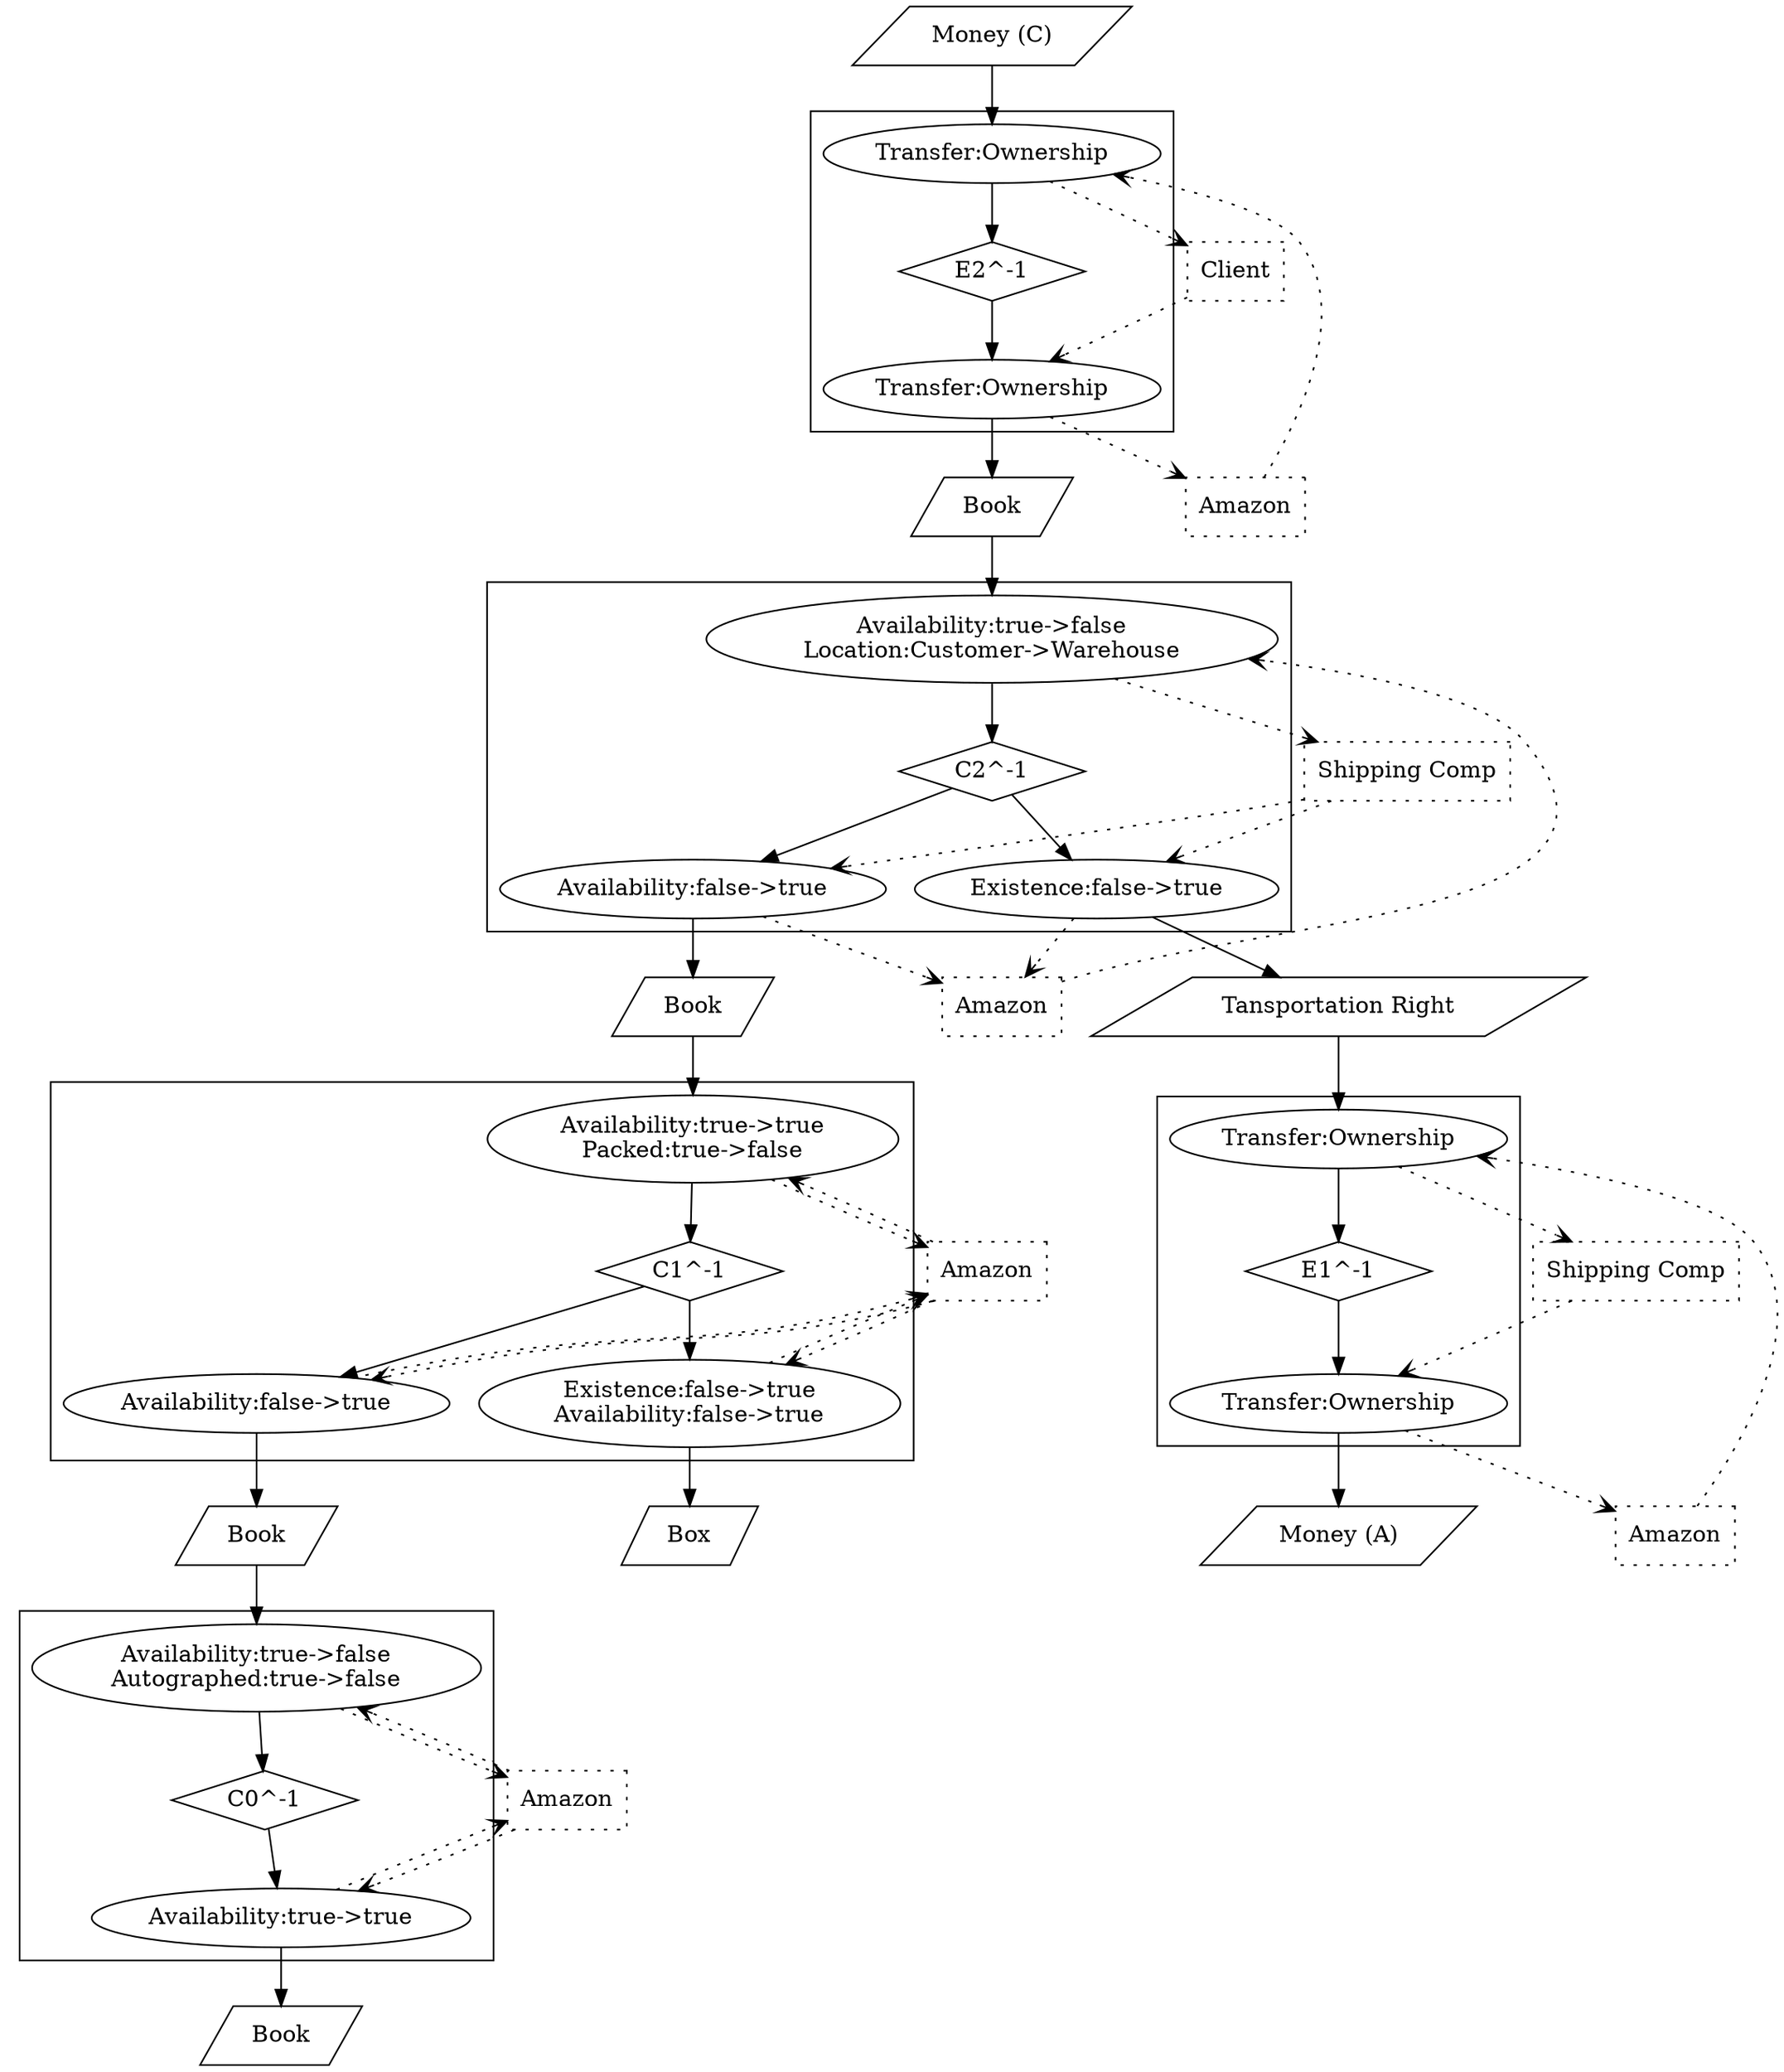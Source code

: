 digraph AmazonShipDeliver_saga {
	compound=true;
	concentrate=true;
	rankdir=TB;
	Ress3 [shape="parallelogram", label="Money (C)"];
	Ress7 [shape="parallelogram", label="Book"];
	Ress14 [shape="parallelogram", label="Book"];
	Ress16 [shape="parallelogram", label="Tansportation Right"];
	Ress22 [shape="parallelogram", label="Book"];
	Ress24 [shape="parallelogram", label="Box"];
	Ress30 [shape="parallelogram", label="Book"];
	Ress37 [shape="parallelogram", label="Money (A)"];

	subgraph cluster0 {
		C1 [shape=diamond, label="E2^-1"];
		DEvt2 [label="Transfer:Ownership"];
		DEvt2 -> C1
		IEvt6 [label="Transfer:Ownership"];
		C1 -> IEvt6
	}
	Ress3 -> DEvt2
	Agent4 [shape=box, label="Amazon", style="dotted"];
	Agent5 [shape=box, label="Client", style="dotted"];
	Agent4 -> DEvt2 [style=dotted, arrowhead=vee];
	DEvt2 -> Agent5 [style=dotted, arrowhead=vee];
	IEvt6 -> Ress7
	Agent5 -> IEvt6 [style=dotted, arrowhead=vee];
	IEvt6 -> Agent4 [style=dotted, arrowhead=vee];
	subgraph cluster8 {
		C9 [shape=diamond, label="C2^-1"];
		DEvt10 [label="Availability:true->false\nLocation:Customer->Warehouse"];
		DEvt10 -> C9
		IEvt13 [label="Availability:false->true"];
		C9 -> IEvt13
		IEvt15 [label="Existence:false->true"];
		C9 -> IEvt15
	}
	Ress7 -> DEvt10
	Agent11 [shape=box, label="Amazon", style="dotted"];
	Agent12 [shape=box, label="Shipping Comp", style="dotted"];
	Agent11 -> DEvt10 [style=dotted, arrowhead=vee];
	DEvt10 -> Agent12 [style=dotted, arrowhead=vee];
	IEvt13 -> Ress14
	Agent12 -> IEvt13 [style=dotted, arrowhead=vee];
	IEvt13 -> Agent11 [style=dotted, arrowhead=vee];
	IEvt15 -> Ress16
	Agent12 -> IEvt15 [style=dotted, arrowhead=vee];
	IEvt15 -> Agent11 [style=dotted, arrowhead=vee];
	subgraph cluster17 {
		C18 [shape=diamond, label="C1^-1"];
		DEvt19 [label="Availability:true->true\nPacked:true->false"];
		DEvt19 -> C18
		IEvt21 [label="Availability:false->true"];
		C18 -> IEvt21
		IEvt23 [label="Existence:false->true\nAvailability:false->true"];
		C18 -> IEvt23
	}
	Ress14 -> DEvt19
	Agent20 [shape=box, label="Amazon", style="dotted"];
	Agent20 -> DEvt19 [style=dotted, arrowhead=vee];
	DEvt19 -> Agent20 [style=dotted, arrowhead=vee];
	IEvt21 -> Ress22
	Agent20 -> IEvt21 [style=dotted, arrowhead=vee];
	IEvt21 -> Agent20 [style=dotted, arrowhead=vee];
	IEvt23 -> Ress24
	Agent20 -> IEvt23 [style=dotted, arrowhead=vee];
	IEvt23 -> Agent20 [style=dotted, arrowhead=vee];
	subgraph cluster25 {
		C26 [shape=diamond, label="C0^-1"];
		DEvt27 [label="Availability:true->false\nAutographed:true->false"];
		DEvt27 -> C26
		IEvt29 [label="Availability:true->true"];
		C26 -> IEvt29
	}
	Ress22 -> DEvt27
	Agent28 [shape=box, label="Amazon", style="dotted"];
	Agent28 -> DEvt27 [style=dotted, arrowhead=vee];
	DEvt27 -> Agent28 [style=dotted, arrowhead=vee];
	IEvt29 -> Ress30
	Agent28 -> IEvt29 [style=dotted, arrowhead=vee];
	IEvt29 -> Agent28 [style=dotted, arrowhead=vee];
	subgraph cluster31 {
		C32 [shape=diamond, label="E1^-1"];
		DEvt33 [label="Transfer:Ownership"];
		DEvt33 -> C32
		IEvt36 [label="Transfer:Ownership"];
		C32 -> IEvt36
	}
	Ress16 -> DEvt33
	Agent34 [shape=box, label="Amazon", style="dotted"];
	Agent35 [shape=box, label="Shipping Comp", style="dotted"];
	Agent34 -> DEvt33 [style=dotted, arrowhead=vee];
	DEvt33 -> Agent35 [style=dotted, arrowhead=vee];
	IEvt36 -> Ress37
	Agent35 -> IEvt36 [style=dotted, arrowhead=vee];
	IEvt36 -> Agent34 [style=dotted, arrowhead=vee];

}


